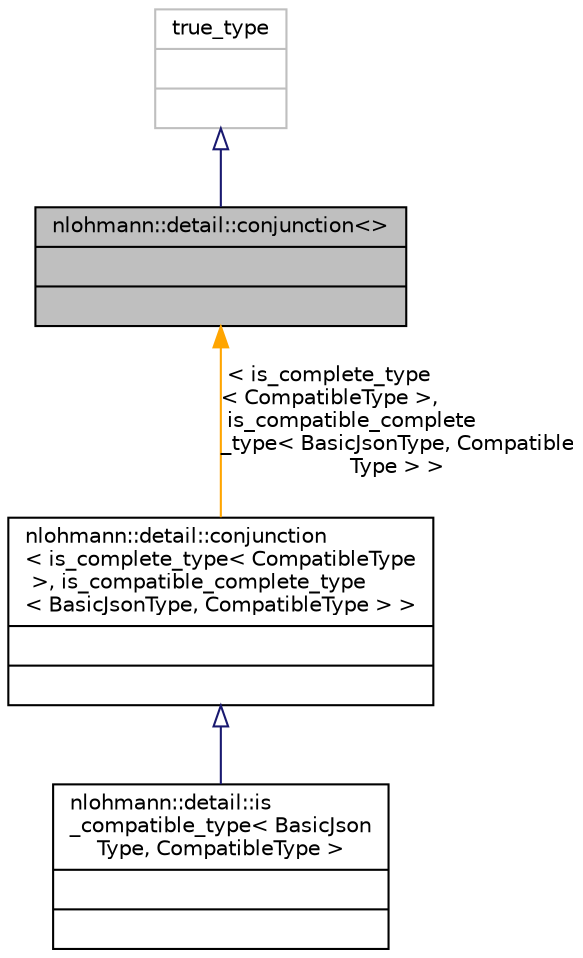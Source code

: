 digraph "nlohmann::detail::conjunction&lt;&gt;"
{
 // INTERACTIVE_SVG=YES
  bgcolor="transparent";
  edge [fontname="Helvetica",fontsize="10",labelfontname="Helvetica",labelfontsize="10"];
  node [fontname="Helvetica",fontsize="10",shape=record];
  Node1 [label="{nlohmann::detail::conjunction\<\>\n||}",height=0.2,width=0.4,color="black", fillcolor="grey75", style="filled" fontcolor="black"];
  Node2 -> Node1 [dir="back",color="midnightblue",fontsize="10",style="solid",arrowtail="onormal",fontname="Helvetica"];
  Node2 [label="{true_type\n||}",height=0.2,width=0.4,color="grey75"];
  Node1 -> Node3 [dir="back",color="orange",fontsize="10",style="solid",label=" \< is_complete_type\l\< CompatibleType \>,\l is_compatible_complete\l_type\< BasicJsonType, Compatible\lType \> \>" ,fontname="Helvetica"];
  Node3 [label="{nlohmann::detail::conjunction\l\< is_complete_type\< CompatibleType\l \>, is_compatible_complete_type\l\< BasicJsonType, CompatibleType \> \>\n||}",height=0.2,width=0.4,color="black",URL="$dd/dde/structnlohmann_1_1detail_1_1conjunction.html"];
  Node3 -> Node4 [dir="back",color="midnightblue",fontsize="10",style="solid",arrowtail="onormal",fontname="Helvetica"];
  Node4 [label="{nlohmann::detail::is\l_compatible_type\< BasicJson\lType, CompatibleType \>\n||}",height=0.2,width=0.4,color="black",URL="$d3/d71/structnlohmann_1_1detail_1_1is__compatible__type.html"];
}
